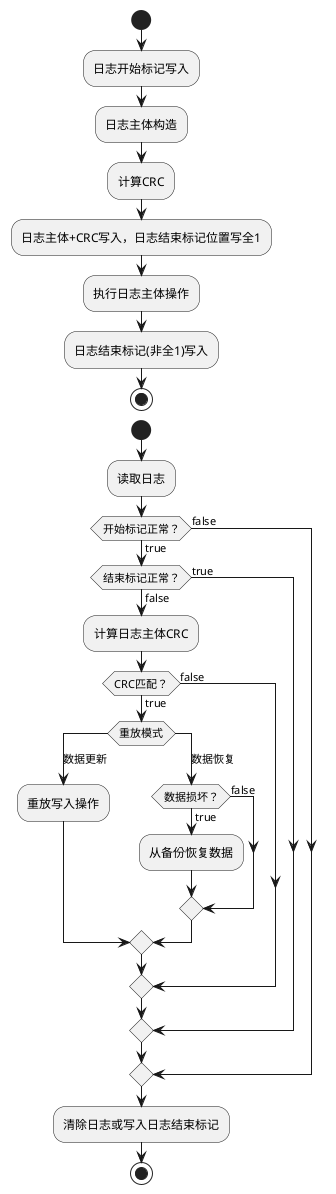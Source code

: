 @startuml 定时执行线程


start
:日志开始标记写入;
:日志主体构造;
:计算CRC;
:日志主体+CRC写入，日志结束标记位置写全1;
:执行日志主体操作;
:日志结束标记(非全1)写入;
stop

start
:读取日志;
if (开始标记正常？) then (true)
    if (结束标记正常？) then (true)
    else (false)
        :计算日志主体CRC;
        if (CRC匹配？) then (true)
            switch (重放模式)
            case (数据更新)
            :重放写入操作;
            case (数据恢复)
                if (数据损坏？) then (true)
                    :从备份恢复数据;
                else (false)
                endif
            endswitch
        else (false)
        endif
    endif
else (false)
endif




:清除日志或写入日志结束标记;
stop



@enduml

